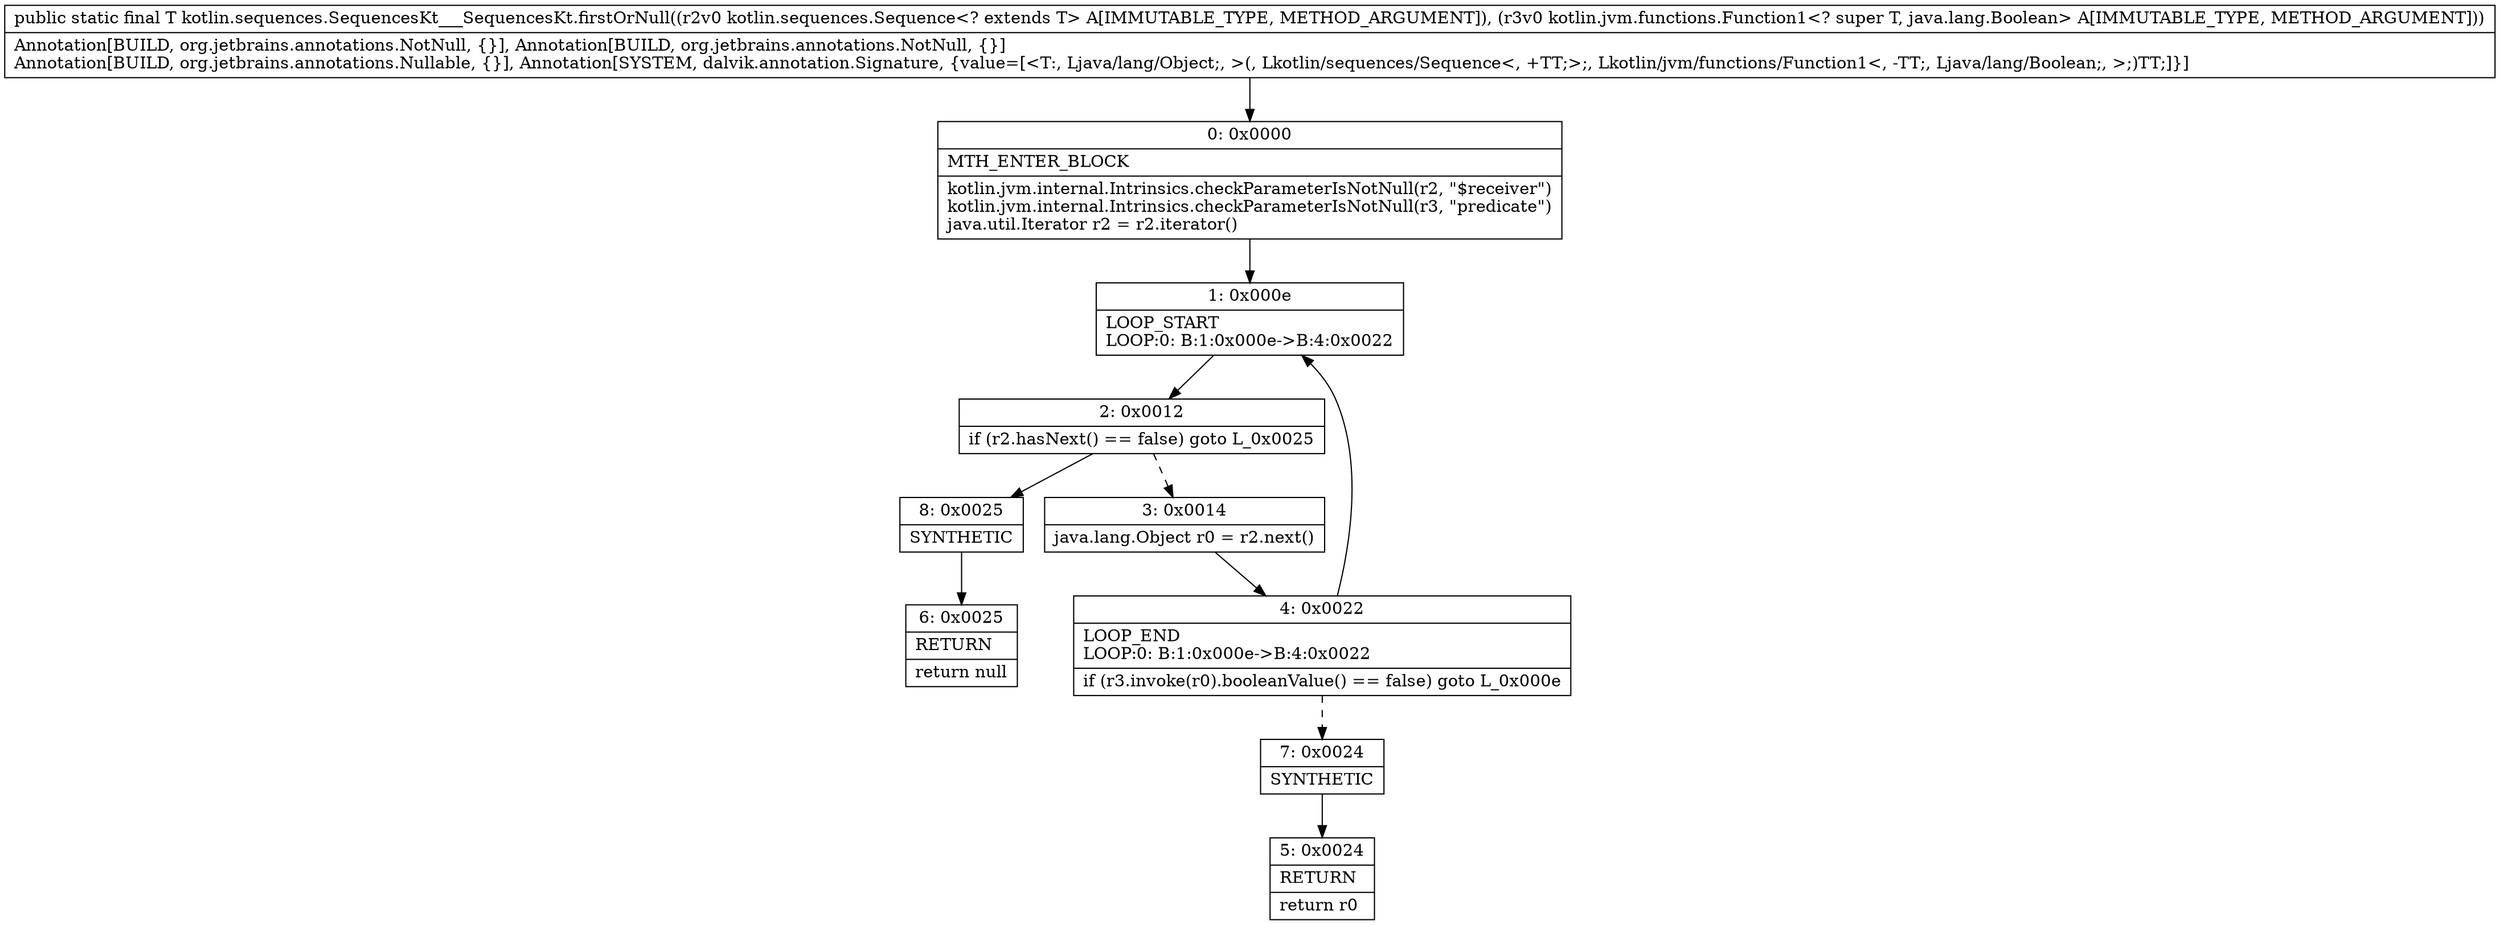 digraph "CFG forkotlin.sequences.SequencesKt___SequencesKt.firstOrNull(Lkotlin\/sequences\/Sequence;Lkotlin\/jvm\/functions\/Function1;)Ljava\/lang\/Object;" {
Node_0 [shape=record,label="{0\:\ 0x0000|MTH_ENTER_BLOCK\l|kotlin.jvm.internal.Intrinsics.checkParameterIsNotNull(r2, \"$receiver\")\lkotlin.jvm.internal.Intrinsics.checkParameterIsNotNull(r3, \"predicate\")\ljava.util.Iterator r2 = r2.iterator()\l}"];
Node_1 [shape=record,label="{1\:\ 0x000e|LOOP_START\lLOOP:0: B:1:0x000e\-\>B:4:0x0022\l}"];
Node_2 [shape=record,label="{2\:\ 0x0012|if (r2.hasNext() == false) goto L_0x0025\l}"];
Node_3 [shape=record,label="{3\:\ 0x0014|java.lang.Object r0 = r2.next()\l}"];
Node_4 [shape=record,label="{4\:\ 0x0022|LOOP_END\lLOOP:0: B:1:0x000e\-\>B:4:0x0022\l|if (r3.invoke(r0).booleanValue() == false) goto L_0x000e\l}"];
Node_5 [shape=record,label="{5\:\ 0x0024|RETURN\l|return r0\l}"];
Node_6 [shape=record,label="{6\:\ 0x0025|RETURN\l|return null\l}"];
Node_7 [shape=record,label="{7\:\ 0x0024|SYNTHETIC\l}"];
Node_8 [shape=record,label="{8\:\ 0x0025|SYNTHETIC\l}"];
MethodNode[shape=record,label="{public static final T kotlin.sequences.SequencesKt___SequencesKt.firstOrNull((r2v0 kotlin.sequences.Sequence\<? extends T\> A[IMMUTABLE_TYPE, METHOD_ARGUMENT]), (r3v0 kotlin.jvm.functions.Function1\<? super T, java.lang.Boolean\> A[IMMUTABLE_TYPE, METHOD_ARGUMENT]))  | Annotation[BUILD, org.jetbrains.annotations.NotNull, \{\}], Annotation[BUILD, org.jetbrains.annotations.NotNull, \{\}]\lAnnotation[BUILD, org.jetbrains.annotations.Nullable, \{\}], Annotation[SYSTEM, dalvik.annotation.Signature, \{value=[\<T:, Ljava\/lang\/Object;, \>(, Lkotlin\/sequences\/Sequence\<, +TT;\>;, Lkotlin\/jvm\/functions\/Function1\<, \-TT;, Ljava\/lang\/Boolean;, \>;)TT;]\}]\l}"];
MethodNode -> Node_0;
Node_0 -> Node_1;
Node_1 -> Node_2;
Node_2 -> Node_3[style=dashed];
Node_2 -> Node_8;
Node_3 -> Node_4;
Node_4 -> Node_1;
Node_4 -> Node_7[style=dashed];
Node_7 -> Node_5;
Node_8 -> Node_6;
}


